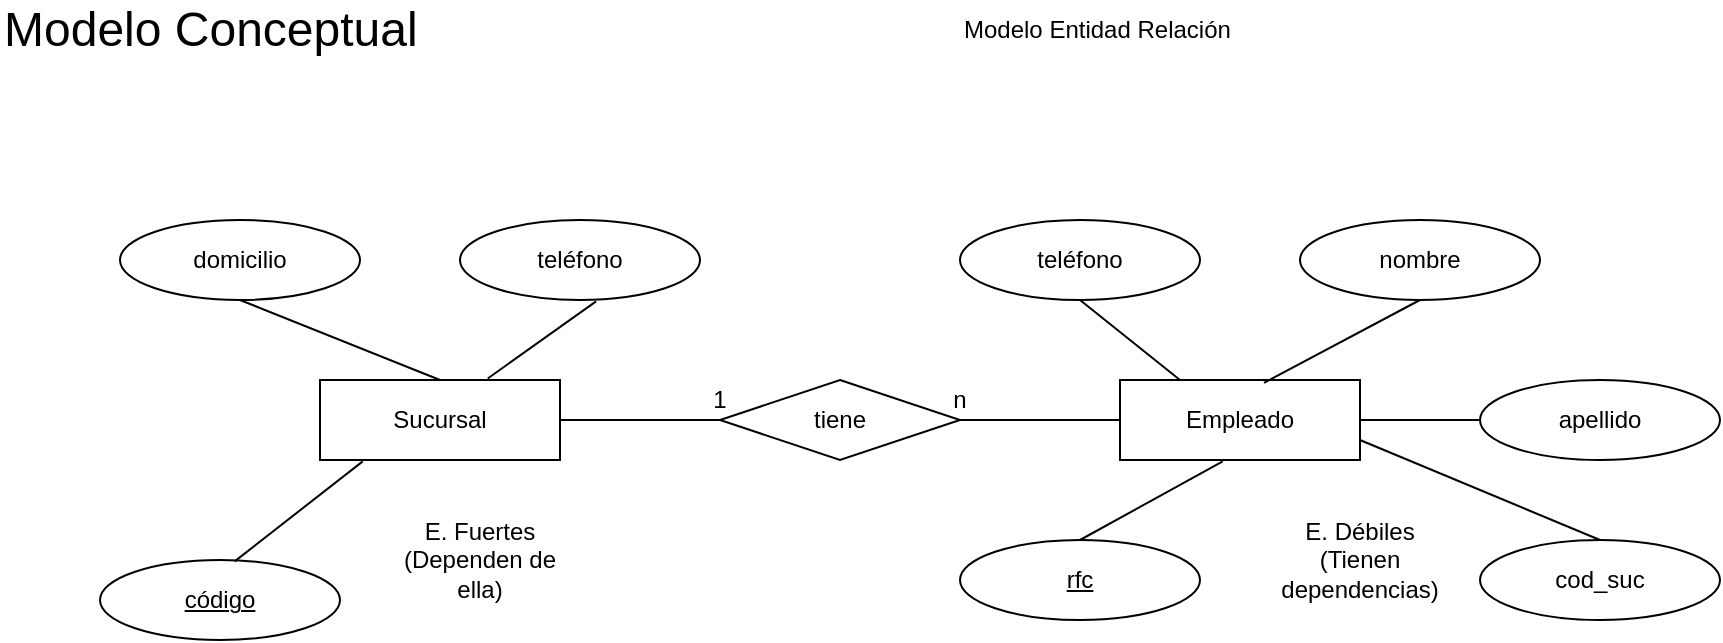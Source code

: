 <mxfile version="26.0.16">
  <diagram name="Page-1" id="2m4wh7v3PmHXvsgqi0Bo">
    <mxGraphModel dx="1301" dy="612" grid="1" gridSize="10" guides="1" tooltips="1" connect="1" arrows="1" fold="1" page="1" pageScale="1" pageWidth="827" pageHeight="1169" math="0" shadow="0">
      <root>
        <mxCell id="0" />
        <mxCell id="1" parent="0" />
        <mxCell id="oQlI8IUR9d3YUx72Ssix-1" value="Modelo Conceptual" style="text;html=1;align=left;verticalAlign=middle;whiteSpace=wrap;rounded=0;fontSize=24;" parent="1" vertex="1">
          <mxGeometry x="40" y="50" width="220" height="30" as="geometry" />
        </mxCell>
        <mxCell id="oQlI8IUR9d3YUx72Ssix-2" value="Sucursal" style="rounded=0;whiteSpace=wrap;html=1;" parent="1" vertex="1">
          <mxGeometry x="200" y="240" width="120" height="40" as="geometry" />
        </mxCell>
        <mxCell id="oQlI8IUR9d3YUx72Ssix-3" value="domicilio" style="ellipse;whiteSpace=wrap;html=1;" parent="1" vertex="1">
          <mxGeometry x="100" y="160" width="120" height="40" as="geometry" />
        </mxCell>
        <mxCell id="oQlI8IUR9d3YUx72Ssix-8" value="teléfono" style="ellipse;whiteSpace=wrap;html=1;" parent="1" vertex="1">
          <mxGeometry x="270" y="160" width="120" height="40" as="geometry" />
        </mxCell>
        <mxCell id="oQlI8IUR9d3YUx72Ssix-9" value="&lt;u&gt;código&lt;/u&gt;" style="ellipse;whiteSpace=wrap;html=1;" parent="1" vertex="1">
          <mxGeometry x="90" y="330" width="120" height="40" as="geometry" />
        </mxCell>
        <mxCell id="oQlI8IUR9d3YUx72Ssix-10" value="" style="endArrow=none;html=1;rounded=0;exitX=0.5;exitY=1;exitDx=0;exitDy=0;entryX=0.5;entryY=0;entryDx=0;entryDy=0;" parent="1" source="oQlI8IUR9d3YUx72Ssix-3" target="oQlI8IUR9d3YUx72Ssix-2" edge="1">
          <mxGeometry width="50" height="50" relative="1" as="geometry">
            <mxPoint x="420" y="290" as="sourcePoint" />
            <mxPoint x="470" y="240" as="targetPoint" />
          </mxGeometry>
        </mxCell>
        <mxCell id="oQlI8IUR9d3YUx72Ssix-11" value="" style="endArrow=none;html=1;rounded=0;entryX=0.567;entryY=1.017;entryDx=0;entryDy=0;entryPerimeter=0;exitX=0.699;exitY=-0.019;exitDx=0;exitDy=0;exitPerimeter=0;" parent="1" source="oQlI8IUR9d3YUx72Ssix-2" target="oQlI8IUR9d3YUx72Ssix-8" edge="1">
          <mxGeometry width="50" height="50" relative="1" as="geometry">
            <mxPoint x="420" y="290" as="sourcePoint" />
            <mxPoint x="470" y="240" as="targetPoint" />
          </mxGeometry>
        </mxCell>
        <mxCell id="oQlI8IUR9d3YUx72Ssix-12" value="" style="endArrow=none;html=1;rounded=0;exitX=0.561;exitY=0.017;exitDx=0;exitDy=0;exitPerimeter=0;entryX=0.178;entryY=1.017;entryDx=0;entryDy=0;entryPerimeter=0;" parent="1" source="oQlI8IUR9d3YUx72Ssix-9" target="oQlI8IUR9d3YUx72Ssix-2" edge="1">
          <mxGeometry width="50" height="50" relative="1" as="geometry">
            <mxPoint x="420" y="290" as="sourcePoint" />
            <mxPoint x="470" y="240" as="targetPoint" />
          </mxGeometry>
        </mxCell>
        <mxCell id="oQlI8IUR9d3YUx72Ssix-13" value="Empleado" style="rounded=0;whiteSpace=wrap;html=1;" parent="1" vertex="1">
          <mxGeometry x="600" y="240" width="120" height="40" as="geometry" />
        </mxCell>
        <mxCell id="oQlI8IUR9d3YUx72Ssix-14" value="nombre" style="ellipse;whiteSpace=wrap;html=1;" parent="1" vertex="1">
          <mxGeometry x="690" y="160" width="120" height="40" as="geometry" />
        </mxCell>
        <mxCell id="oQlI8IUR9d3YUx72Ssix-15" value="apellido" style="ellipse;whiteSpace=wrap;html=1;" parent="1" vertex="1">
          <mxGeometry x="780" y="240" width="120" height="40" as="geometry" />
        </mxCell>
        <mxCell id="oQlI8IUR9d3YUx72Ssix-16" value="&lt;u&gt;rfc&lt;/u&gt;" style="ellipse;whiteSpace=wrap;html=1;" parent="1" vertex="1">
          <mxGeometry x="520" y="320" width="120" height="40" as="geometry" />
        </mxCell>
        <mxCell id="oQlI8IUR9d3YUx72Ssix-17" value="teléfono" style="ellipse;whiteSpace=wrap;html=1;" parent="1" vertex="1">
          <mxGeometry x="520" y="160" width="120" height="40" as="geometry" />
        </mxCell>
        <mxCell id="oQlI8IUR9d3YUx72Ssix-18" value="" style="endArrow=none;html=1;rounded=0;entryX=0.5;entryY=1;entryDx=0;entryDy=0;exitX=0.25;exitY=0;exitDx=0;exitDy=0;" parent="1" source="oQlI8IUR9d3YUx72Ssix-13" target="oQlI8IUR9d3YUx72Ssix-17" edge="1">
          <mxGeometry width="50" height="50" relative="1" as="geometry">
            <mxPoint x="450" y="290" as="sourcePoint" />
            <mxPoint x="500" y="240" as="targetPoint" />
          </mxGeometry>
        </mxCell>
        <mxCell id="oQlI8IUR9d3YUx72Ssix-19" value="" style="endArrow=none;html=1;rounded=0;entryX=0.5;entryY=1;entryDx=0;entryDy=0;exitX=0.6;exitY=0.036;exitDx=0;exitDy=0;exitPerimeter=0;" parent="1" source="oQlI8IUR9d3YUx72Ssix-13" target="oQlI8IUR9d3YUx72Ssix-14" edge="1">
          <mxGeometry width="50" height="50" relative="1" as="geometry">
            <mxPoint x="450" y="290" as="sourcePoint" />
            <mxPoint x="500" y="240" as="targetPoint" />
          </mxGeometry>
        </mxCell>
        <mxCell id="oQlI8IUR9d3YUx72Ssix-20" value="" style="endArrow=none;html=1;rounded=0;exitX=0.5;exitY=0;exitDx=0;exitDy=0;entryX=0.428;entryY=1.017;entryDx=0;entryDy=0;entryPerimeter=0;" parent="1" source="oQlI8IUR9d3YUx72Ssix-16" target="oQlI8IUR9d3YUx72Ssix-13" edge="1">
          <mxGeometry width="50" height="50" relative="1" as="geometry">
            <mxPoint x="450" y="290" as="sourcePoint" />
            <mxPoint x="500" y="240" as="targetPoint" />
          </mxGeometry>
        </mxCell>
        <mxCell id="oQlI8IUR9d3YUx72Ssix-21" value="" style="endArrow=none;html=1;rounded=0;exitX=0;exitY=0.5;exitDx=0;exitDy=0;entryX=1;entryY=0.5;entryDx=0;entryDy=0;" parent="1" source="oQlI8IUR9d3YUx72Ssix-15" target="oQlI8IUR9d3YUx72Ssix-13" edge="1">
          <mxGeometry width="50" height="50" relative="1" as="geometry">
            <mxPoint x="450" y="290" as="sourcePoint" />
            <mxPoint x="500" y="240" as="targetPoint" />
          </mxGeometry>
        </mxCell>
        <mxCell id="oQlI8IUR9d3YUx72Ssix-22" value="Modelo Entidad Relación" style="text;html=1;align=left;verticalAlign=middle;whiteSpace=wrap;rounded=0;" parent="1" vertex="1">
          <mxGeometry x="520" y="50" width="190" height="30" as="geometry" />
        </mxCell>
        <mxCell id="oQlI8IUR9d3YUx72Ssix-24" style="edgeStyle=orthogonalEdgeStyle;rounded=0;orthogonalLoop=1;jettySize=auto;html=1;entryX=1;entryY=0.5;entryDx=0;entryDy=0;endArrow=none;startFill=0;" parent="1" source="oQlI8IUR9d3YUx72Ssix-23" target="oQlI8IUR9d3YUx72Ssix-2" edge="1">
          <mxGeometry relative="1" as="geometry" />
        </mxCell>
        <mxCell id="oQlI8IUR9d3YUx72Ssix-25" style="edgeStyle=orthogonalEdgeStyle;rounded=0;orthogonalLoop=1;jettySize=auto;html=1;entryX=0;entryY=0.5;entryDx=0;entryDy=0;endArrow=none;startFill=0;" parent="1" source="oQlI8IUR9d3YUx72Ssix-23" target="oQlI8IUR9d3YUx72Ssix-13" edge="1">
          <mxGeometry relative="1" as="geometry" />
        </mxCell>
        <mxCell id="oQlI8IUR9d3YUx72Ssix-23" value="tiene" style="rhombus;whiteSpace=wrap;html=1;" parent="1" vertex="1">
          <mxGeometry x="400" y="240" width="120" height="40" as="geometry" />
        </mxCell>
        <mxCell id="Jr2bOZ-NmzqemenztBpP-1" value="1" style="text;html=1;align=center;verticalAlign=middle;whiteSpace=wrap;rounded=0;" vertex="1" parent="1">
          <mxGeometry x="390" y="240" width="20" height="20" as="geometry" />
        </mxCell>
        <mxCell id="Jr2bOZ-NmzqemenztBpP-2" value="n" style="text;html=1;align=center;verticalAlign=middle;whiteSpace=wrap;rounded=0;" vertex="1" parent="1">
          <mxGeometry x="510" y="240" width="20" height="20" as="geometry" />
        </mxCell>
        <mxCell id="Jr2bOZ-NmzqemenztBpP-5" value="cod_suc" style="ellipse;whiteSpace=wrap;html=1;" vertex="1" parent="1">
          <mxGeometry x="780" y="320" width="120" height="40" as="geometry" />
        </mxCell>
        <mxCell id="Jr2bOZ-NmzqemenztBpP-8" value="" style="endArrow=none;html=1;rounded=0;entryX=1;entryY=0.75;entryDx=0;entryDy=0;exitX=0.5;exitY=0;exitDx=0;exitDy=0;" edge="1" parent="1" source="Jr2bOZ-NmzqemenztBpP-5" target="oQlI8IUR9d3YUx72Ssix-13">
          <mxGeometry width="50" height="50" relative="1" as="geometry">
            <mxPoint x="650" y="400" as="sourcePoint" />
            <mxPoint x="700" y="350" as="targetPoint" />
          </mxGeometry>
        </mxCell>
        <mxCell id="Jr2bOZ-NmzqemenztBpP-9" value="E. Fuertes (Dependen de ella)" style="text;html=1;align=center;verticalAlign=middle;whiteSpace=wrap;rounded=0;" vertex="1" parent="1">
          <mxGeometry x="240" y="300" width="80" height="60" as="geometry" />
        </mxCell>
        <mxCell id="Jr2bOZ-NmzqemenztBpP-10" value="E. Débiles (Tienen dependencias)" style="text;html=1;align=center;verticalAlign=middle;whiteSpace=wrap;rounded=0;" vertex="1" parent="1">
          <mxGeometry x="680" y="300" width="80" height="60" as="geometry" />
        </mxCell>
      </root>
    </mxGraphModel>
  </diagram>
</mxfile>
